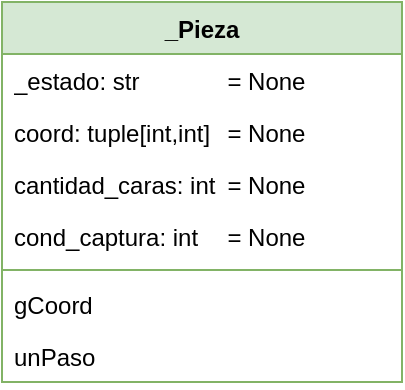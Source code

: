 <mxfile version="25.0.2">
  <diagram name="Página-1" id="6hb_Kr9mR6jWICqL82gC">
    <mxGraphModel dx="911" dy="548" grid="0" gridSize="10" guides="1" tooltips="1" connect="1" arrows="1" fold="1" page="1" pageScale="1" pageWidth="827" pageHeight="1169" math="0" shadow="0">
      <root>
        <mxCell id="0" />
        <mxCell id="1" parent="0" />
        <mxCell id="RT3KX3TCZN-iou8z7ppw-1" value="_Pieza" style="swimlane;fontStyle=1;align=center;verticalAlign=top;childLayout=stackLayout;horizontal=1;startSize=26;horizontalStack=0;resizeParent=1;resizeParentMax=0;resizeLast=0;collapsible=1;marginBottom=0;whiteSpace=wrap;html=1;fillColor=#d5e8d4;strokeColor=#82b366;" vertex="1" parent="1">
          <mxGeometry x="84" y="62" width="200" height="190" as="geometry" />
        </mxCell>
        <mxCell id="RT3KX3TCZN-iou8z7ppw-2" value="_estado: str &lt;span style=&quot;white-space: pre;&quot;&gt;&#x9;&lt;/span&gt;&lt;span style=&quot;white-space: pre;&quot;&gt;&#x9;&lt;/span&gt;= None" style="text;strokeColor=none;fillColor=none;align=left;verticalAlign=top;spacingLeft=4;spacingRight=4;overflow=hidden;rotatable=0;points=[[0,0.5],[1,0.5]];portConstraint=eastwest;whiteSpace=wrap;html=1;" vertex="1" parent="RT3KX3TCZN-iou8z7ppw-1">
          <mxGeometry y="26" width="200" height="26" as="geometry" />
        </mxCell>
        <mxCell id="RT3KX3TCZN-iou8z7ppw-5" value="coord: tuple[int,int] &lt;span style=&quot;white-space: pre;&quot;&gt;&#x9;&lt;/span&gt;= None" style="text;strokeColor=none;fillColor=none;align=left;verticalAlign=top;spacingLeft=4;spacingRight=4;overflow=hidden;rotatable=0;points=[[0,0.5],[1,0.5]];portConstraint=eastwest;whiteSpace=wrap;html=1;" vertex="1" parent="RT3KX3TCZN-iou8z7ppw-1">
          <mxGeometry y="52" width="200" height="26" as="geometry" />
        </mxCell>
        <mxCell id="RT3KX3TCZN-iou8z7ppw-6" value="cantidad_caras: int &lt;span style=&quot;white-space: pre;&quot;&gt;&#x9;&lt;/span&gt;= None" style="text;strokeColor=none;fillColor=none;align=left;verticalAlign=top;spacingLeft=4;spacingRight=4;overflow=hidden;rotatable=0;points=[[0,0.5],[1,0.5]];portConstraint=eastwest;whiteSpace=wrap;html=1;" vertex="1" parent="RT3KX3TCZN-iou8z7ppw-1">
          <mxGeometry y="78" width="200" height="26" as="geometry" />
        </mxCell>
        <mxCell id="RT3KX3TCZN-iou8z7ppw-7" value="cond_captura: int &lt;span style=&quot;white-space: pre;&quot;&gt;&#x9;&lt;/span&gt;= None" style="text;strokeColor=none;fillColor=none;align=left;verticalAlign=top;spacingLeft=4;spacingRight=4;overflow=hidden;rotatable=0;points=[[0,0.5],[1,0.5]];portConstraint=eastwest;whiteSpace=wrap;html=1;" vertex="1" parent="RT3KX3TCZN-iou8z7ppw-1">
          <mxGeometry y="104" width="200" height="26" as="geometry" />
        </mxCell>
        <mxCell id="RT3KX3TCZN-iou8z7ppw-3" value="" style="line;strokeWidth=1;fillColor=none;align=left;verticalAlign=middle;spacingTop=-1;spacingLeft=3;spacingRight=3;rotatable=0;labelPosition=right;points=[];portConstraint=eastwest;strokeColor=inherit;" vertex="1" parent="RT3KX3TCZN-iou8z7ppw-1">
          <mxGeometry y="130" width="200" height="8" as="geometry" />
        </mxCell>
        <mxCell id="RT3KX3TCZN-iou8z7ppw-4" value="gCoord" style="text;strokeColor=none;fillColor=none;align=left;verticalAlign=top;spacingLeft=4;spacingRight=4;overflow=hidden;rotatable=0;points=[[0,0.5],[1,0.5]];portConstraint=eastwest;whiteSpace=wrap;html=1;" vertex="1" parent="RT3KX3TCZN-iou8z7ppw-1">
          <mxGeometry y="138" width="200" height="26" as="geometry" />
        </mxCell>
        <mxCell id="RT3KX3TCZN-iou8z7ppw-8" value="unPaso" style="text;strokeColor=none;fillColor=none;align=left;verticalAlign=top;spacingLeft=4;spacingRight=4;overflow=hidden;rotatable=0;points=[[0,0.5],[1,0.5]];portConstraint=eastwest;whiteSpace=wrap;html=1;" vertex="1" parent="RT3KX3TCZN-iou8z7ppw-1">
          <mxGeometry y="164" width="200" height="26" as="geometry" />
        </mxCell>
      </root>
    </mxGraphModel>
  </diagram>
</mxfile>
